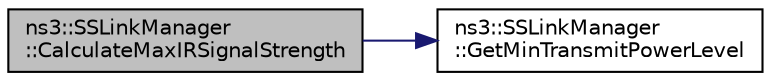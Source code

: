 digraph "ns3::SSLinkManager::CalculateMaxIRSignalStrength"
{
 // LATEX_PDF_SIZE
  edge [fontname="Helvetica",fontsize="10",labelfontname="Helvetica",labelfontsize="10"];
  node [fontname="Helvetica",fontsize="10",shape=record];
  rankdir="LR";
  Node1 [label="ns3::SSLinkManager\l::CalculateMaxIRSignalStrength",height=0.2,width=0.4,color="black", fillcolor="grey75", style="filled", fontcolor="black",tooltip="Calculate maximum IR signal strength."];
  Node1 -> Node2 [color="midnightblue",fontsize="10",style="solid",fontname="Helvetica"];
  Node2 [label="ns3::SSLinkManager\l::GetMinTransmitPowerLevel",height=0.2,width=0.4,color="black", fillcolor="white", style="filled",URL="$classns3_1_1_s_s_link_manager.html#a26beb8548a4cb2908d5b3e660e0f8699",tooltip="Get minimum transmit power level."];
}
